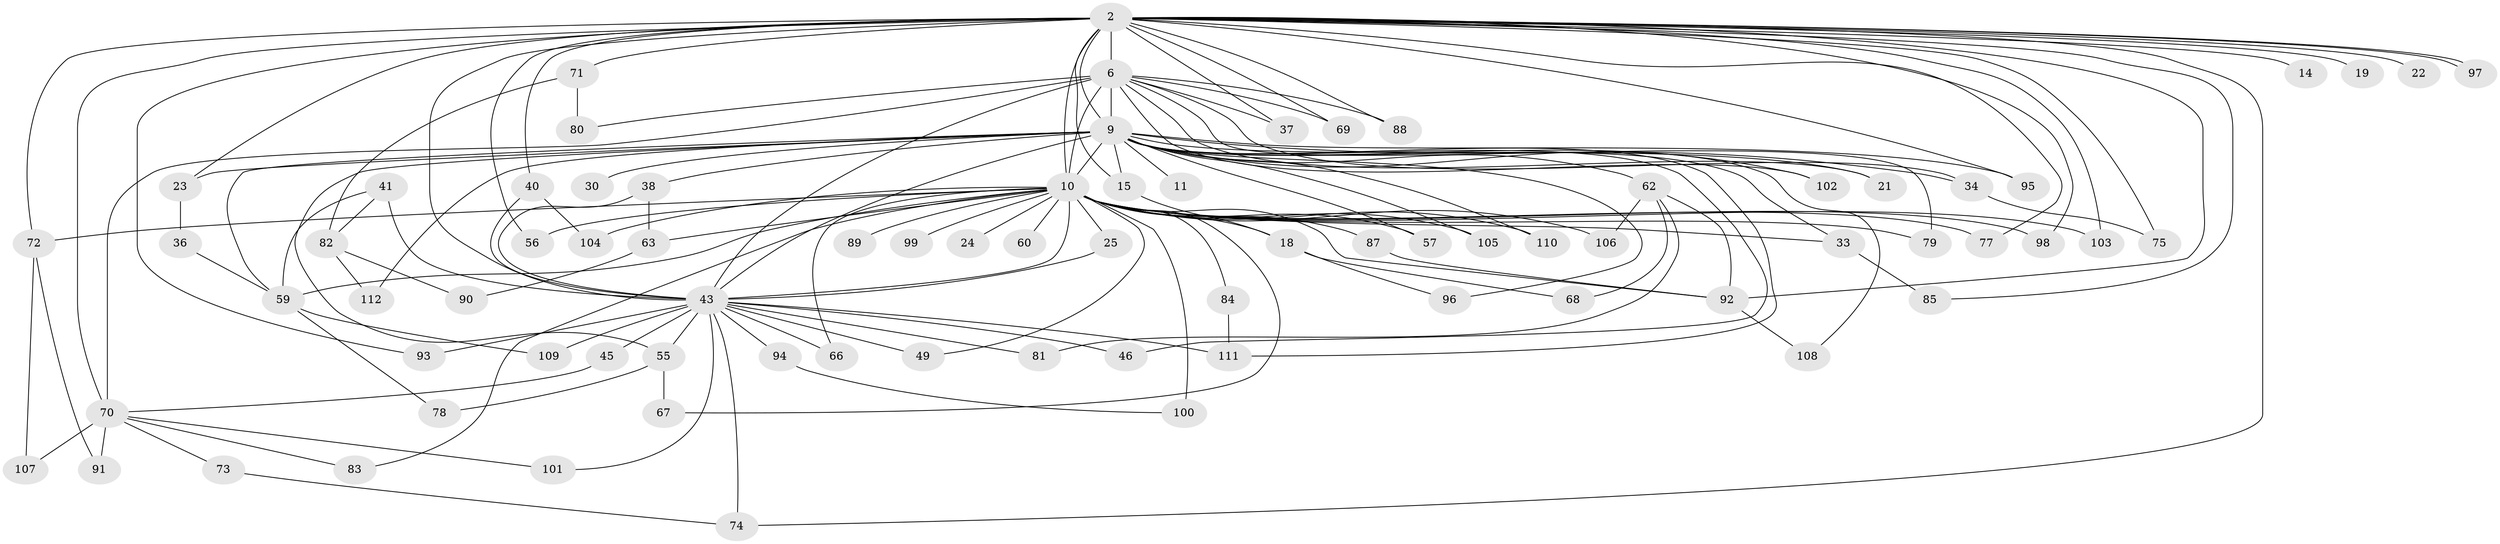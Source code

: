 // original degree distribution, {25: 0.008928571428571428, 30: 0.008928571428571428, 35: 0.008928571428571428, 14: 0.017857142857142856, 19: 0.008928571428571428, 23: 0.017857142857142856, 17: 0.008928571428571428, 26: 0.008928571428571428, 2: 0.6071428571428571, 4: 0.0625, 6: 0.026785714285714284, 3: 0.15178571428571427, 5: 0.05357142857142857, 9: 0.008928571428571428}
// Generated by graph-tools (version 1.1) at 2025/46/03/04/25 21:46:21]
// undirected, 78 vertices, 145 edges
graph export_dot {
graph [start="1"]
  node [color=gray90,style=filled];
  2 [super="+1"];
  6 [super="+4"];
  9 [super="+7"];
  10 [super="+3"];
  11;
  14;
  15;
  18;
  19;
  21;
  22;
  23;
  24;
  25;
  30;
  33 [super="+16"];
  34;
  36;
  37;
  38 [super="+27+29"];
  40;
  41;
  43 [super="+12+8"];
  45;
  46;
  49;
  55;
  56 [super="+51"];
  57;
  59 [super="+31+50"];
  60;
  62;
  63 [super="+42"];
  66;
  67;
  68;
  69 [super="+65"];
  70 [super="+28+48"];
  71 [super="+52"];
  72 [super="+61"];
  73;
  74 [super="+53"];
  75;
  77;
  78;
  79;
  80;
  81;
  82;
  83;
  84;
  85 [super="+39"];
  87;
  88;
  89;
  90;
  91;
  92 [super="+54"];
  93;
  94;
  95 [super="+17"];
  96;
  97;
  98;
  99;
  100 [super="+76"];
  101;
  102;
  103;
  104;
  105;
  106 [super="+64"];
  107;
  108;
  109 [super="+35"];
  110;
  111 [super="+86"];
  112;
  2 -- 6 [weight=4];
  2 -- 9 [weight=4];
  2 -- 10 [weight=4];
  2 -- 14 [weight=2];
  2 -- 15;
  2 -- 19 [weight=2];
  2 -- 22 [weight=2];
  2 -- 23;
  2 -- 37;
  2 -- 40;
  2 -- 70 [weight=2];
  2 -- 71 [weight=4];
  2 -- 72 [weight=2];
  2 -- 77;
  2 -- 88;
  2 -- 92 [weight=3];
  2 -- 97;
  2 -- 97;
  2 -- 103;
  2 -- 69 [weight=2];
  2 -- 74 [weight=2];
  2 -- 75;
  2 -- 93;
  2 -- 98;
  2 -- 56;
  2 -- 95;
  2 -- 85;
  2 -- 43 [weight=5];
  6 -- 9 [weight=4];
  6 -- 10 [weight=4];
  6 -- 21;
  6 -- 88;
  6 -- 102;
  6 -- 34;
  6 -- 37;
  6 -- 79;
  6 -- 80;
  6 -- 69;
  6 -- 70 [weight=2];
  6 -- 43 [weight=4];
  9 -- 10 [weight=4];
  9 -- 11 [weight=2];
  9 -- 15;
  9 -- 21;
  9 -- 34;
  9 -- 46;
  9 -- 62;
  9 -- 95 [weight=2];
  9 -- 102;
  9 -- 105;
  9 -- 110;
  9 -- 112;
  9 -- 23;
  9 -- 30;
  9 -- 96;
  9 -- 33 [weight=2];
  9 -- 108;
  9 -- 111 [weight=3];
  9 -- 55;
  9 -- 57;
  9 -- 38 [weight=2];
  9 -- 59;
  9 -- 43 [weight=4];
  10 -- 24 [weight=2];
  10 -- 25;
  10 -- 56 [weight=2];
  10 -- 57;
  10 -- 60 [weight=2];
  10 -- 66;
  10 -- 83;
  10 -- 84;
  10 -- 89 [weight=2];
  10 -- 99 [weight=2];
  10 -- 110;
  10 -- 100 [weight=4];
  10 -- 67;
  10 -- 77;
  10 -- 79;
  10 -- 18;
  10 -- 87;
  10 -- 33;
  10 -- 98;
  10 -- 103;
  10 -- 104;
  10 -- 105;
  10 -- 106 [weight=2];
  10 -- 49;
  10 -- 59 [weight=5];
  10 -- 63 [weight=2];
  10 -- 72;
  10 -- 92;
  10 -- 43 [weight=5];
  15 -- 18;
  18 -- 68;
  18 -- 96;
  23 -- 36;
  25 -- 43;
  33 -- 85 [weight=2];
  34 -- 75;
  36 -- 59;
  38 -- 63;
  38 -- 43 [weight=2];
  40 -- 104;
  40 -- 43;
  41 -- 82;
  41 -- 59;
  41 -- 43;
  43 -- 109 [weight=2];
  43 -- 111;
  43 -- 66;
  43 -- 74 [weight=2];
  43 -- 81;
  43 -- 93;
  43 -- 94;
  43 -- 101;
  43 -- 45;
  43 -- 46;
  43 -- 49;
  43 -- 55;
  45 -- 70;
  55 -- 67;
  55 -- 78;
  59 -- 78;
  59 -- 109;
  62 -- 68;
  62 -- 81;
  62 -- 106;
  62 -- 92;
  63 -- 90;
  70 -- 107;
  70 -- 101;
  70 -- 73;
  70 -- 83;
  70 -- 91;
  71 -- 80;
  71 -- 82;
  72 -- 91;
  72 -- 107;
  73 -- 74;
  82 -- 90;
  82 -- 112;
  84 -- 111;
  87 -- 92;
  92 -- 108;
  94 -- 100;
}
